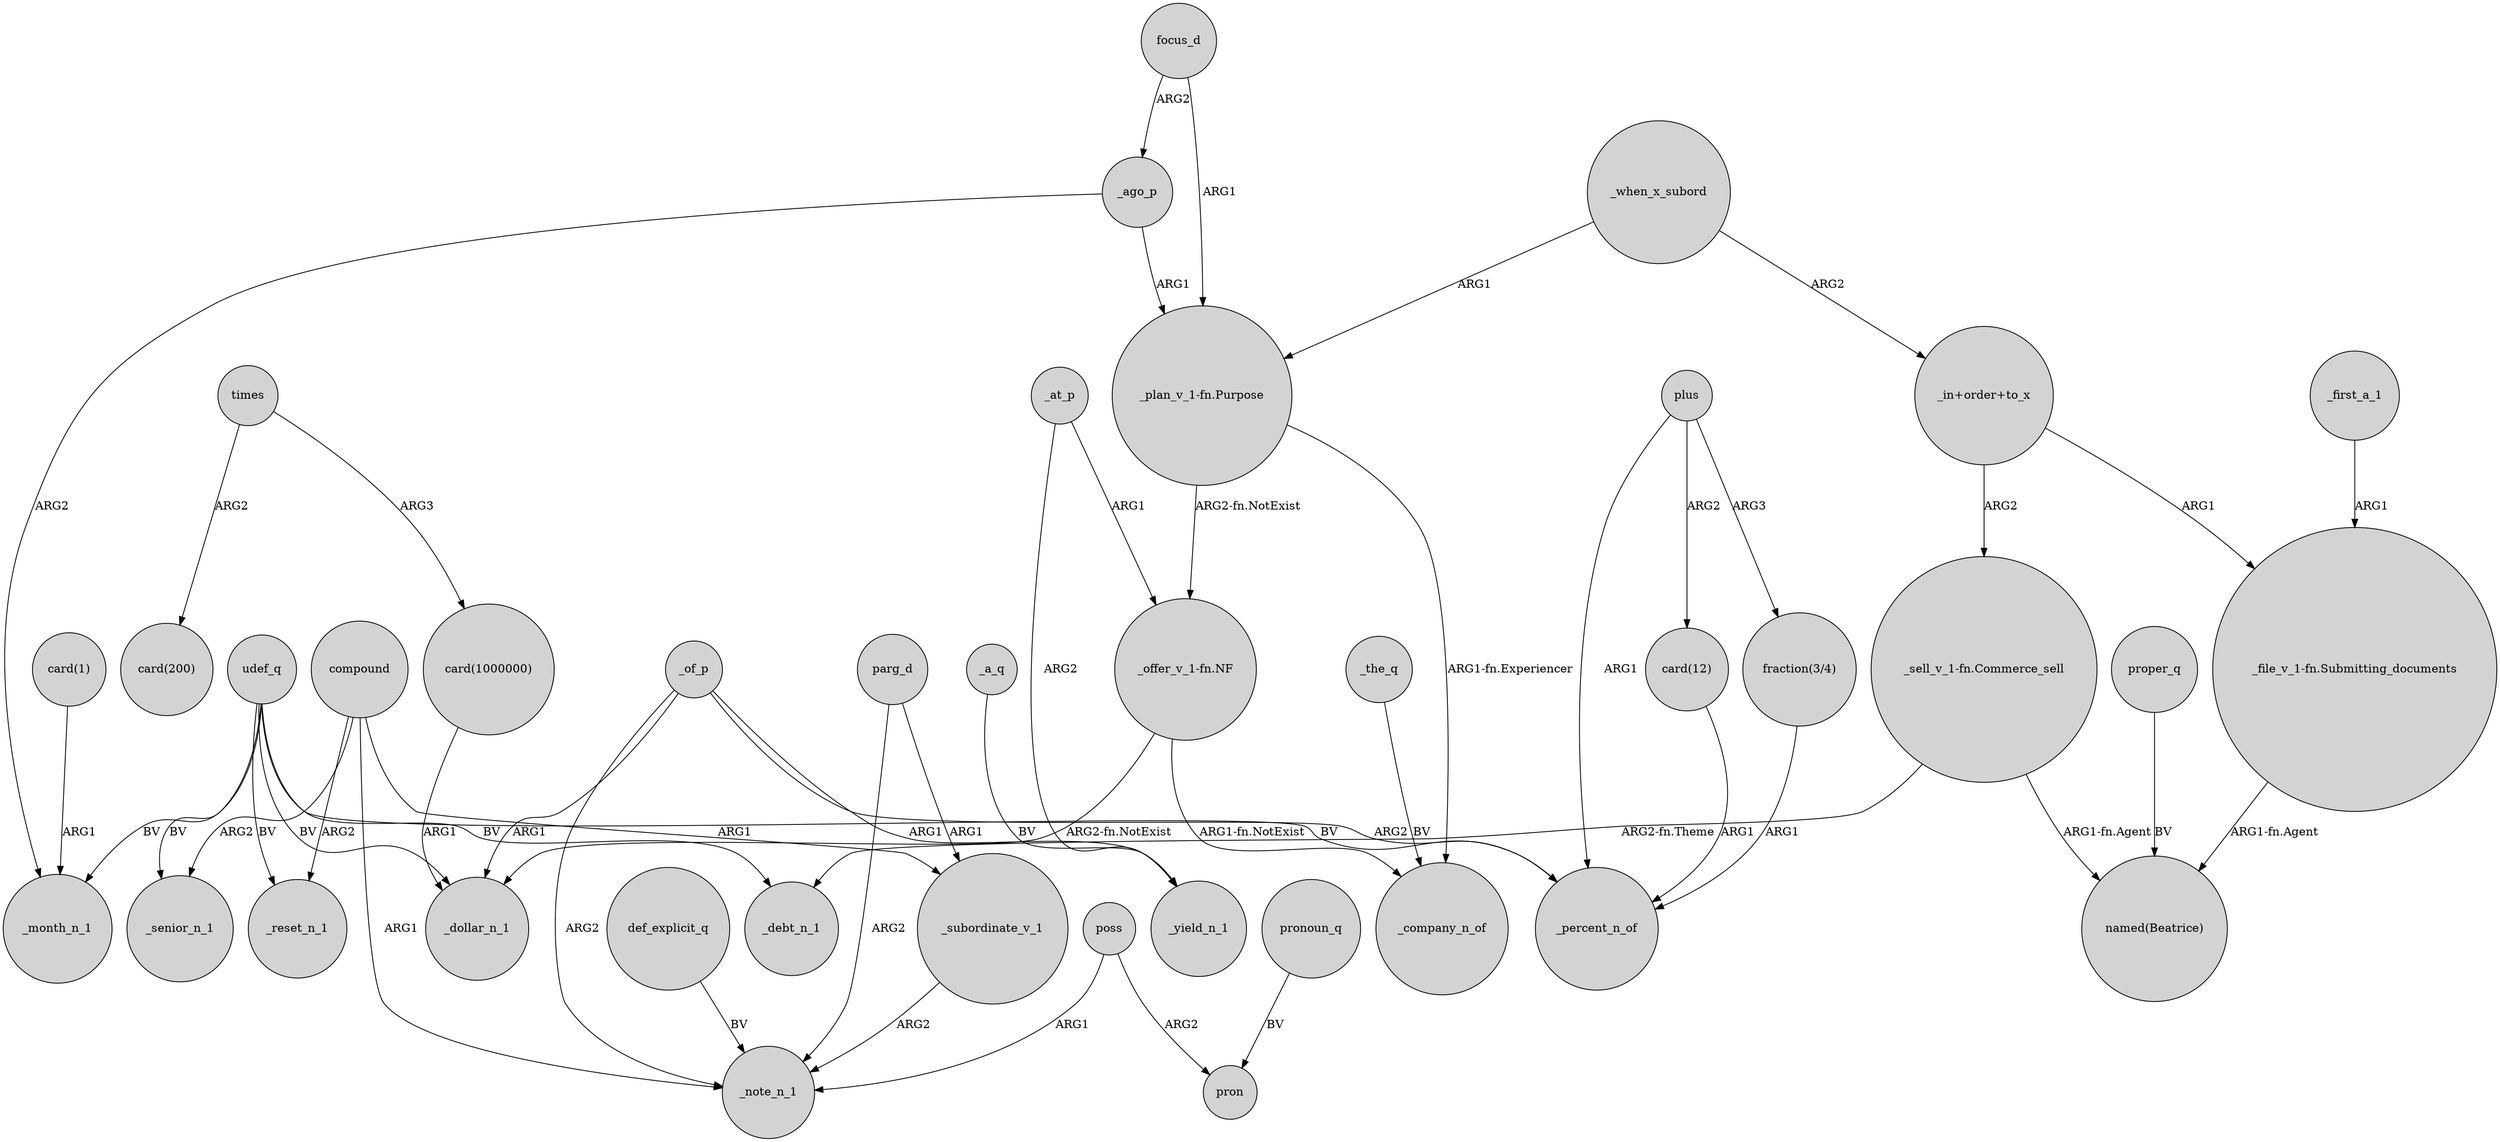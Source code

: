 digraph {
	node [shape=circle style=filled]
	"_plan_v_1-fn.Purpose" -> "_offer_v_1-fn.NF" [label="ARG2-fn.NotExist"]
	"card(1000000)" -> _dollar_n_1 [label=ARG1]
	_subordinate_v_1 -> _note_n_1 [label=ARG2]
	focus_d -> "_plan_v_1-fn.Purpose" [label=ARG1]
	poss -> pron [label=ARG2]
	compound -> _note_n_1 [label=ARG1]
	udef_q -> _debt_n_1 [label=BV]
	compound -> _reset_n_1 [label=ARG2]
	_of_p -> _dollar_n_1 [label=ARG1]
	poss -> _note_n_1 [label=ARG1]
	"_file_v_1-fn.Submitting_documents" -> "named(Beatrice)" [label="ARG1-fn.Agent"]
	"card(1)" -> _month_n_1 [label=ARG1]
	_of_p -> _note_n_1 [label=ARG2]
	_ago_p -> "_plan_v_1-fn.Purpose" [label=ARG1]
	_a_q -> _yield_n_1 [label=BV]
	plus -> _percent_n_of [label=ARG1]
	def_explicit_q -> _note_n_1 [label=BV]
	udef_q -> _month_n_1 [label=BV]
	"_in+order+to_x" -> "_file_v_1-fn.Submitting_documents" [label=ARG1]
	_the_q -> _company_n_of [label=BV]
	_first_a_1 -> "_file_v_1-fn.Submitting_documents" [label=ARG1]
	_at_p -> "_offer_v_1-fn.NF" [label=ARG1]
	udef_q -> _senior_n_1 [label=BV]
	"_sell_v_1-fn.Commerce_sell" -> "named(Beatrice)" [label="ARG1-fn.Agent"]
	pronoun_q -> pron [label=BV]
	_of_p -> _percent_n_of [label=ARG2]
	"_offer_v_1-fn.NF" -> _dollar_n_1 [label="ARG2-fn.NotExist"]
	plus -> "card(12)" [label=ARG2]
	_at_p -> _yield_n_1 [label=ARG2]
	_of_p -> _yield_n_1 [label=ARG1]
	udef_q -> _reset_n_1 [label=BV]
	times -> "card(200)" [label=ARG2]
	times -> "card(1000000)" [label=ARG3]
	compound -> _subordinate_v_1 [label=ARG1]
	"_sell_v_1-fn.Commerce_sell" -> _debt_n_1 [label="ARG2-fn.Theme"]
	parg_d -> _subordinate_v_1 [label=ARG1]
	_when_x_subord -> "_plan_v_1-fn.Purpose" [label=ARG1]
	compound -> _senior_n_1 [label=ARG2]
	"card(12)" -> _percent_n_of [label=ARG1]
	focus_d -> _ago_p [label=ARG2]
	_when_x_subord -> "_in+order+to_x" [label=ARG2]
	"_plan_v_1-fn.Purpose" -> _company_n_of [label="ARG1-fn.Experiencer"]
	parg_d -> _note_n_1 [label=ARG2]
	udef_q -> _percent_n_of [label=BV]
	"_in+order+to_x" -> "_sell_v_1-fn.Commerce_sell" [label=ARG2]
	proper_q -> "named(Beatrice)" [label=BV]
	"fraction(3/4)" -> _percent_n_of [label=ARG1]
	_ago_p -> _month_n_1 [label=ARG2]
	"_offer_v_1-fn.NF" -> _company_n_of [label="ARG1-fn.NotExist"]
	udef_q -> _dollar_n_1 [label=BV]
	plus -> "fraction(3/4)" [label=ARG3]
}
